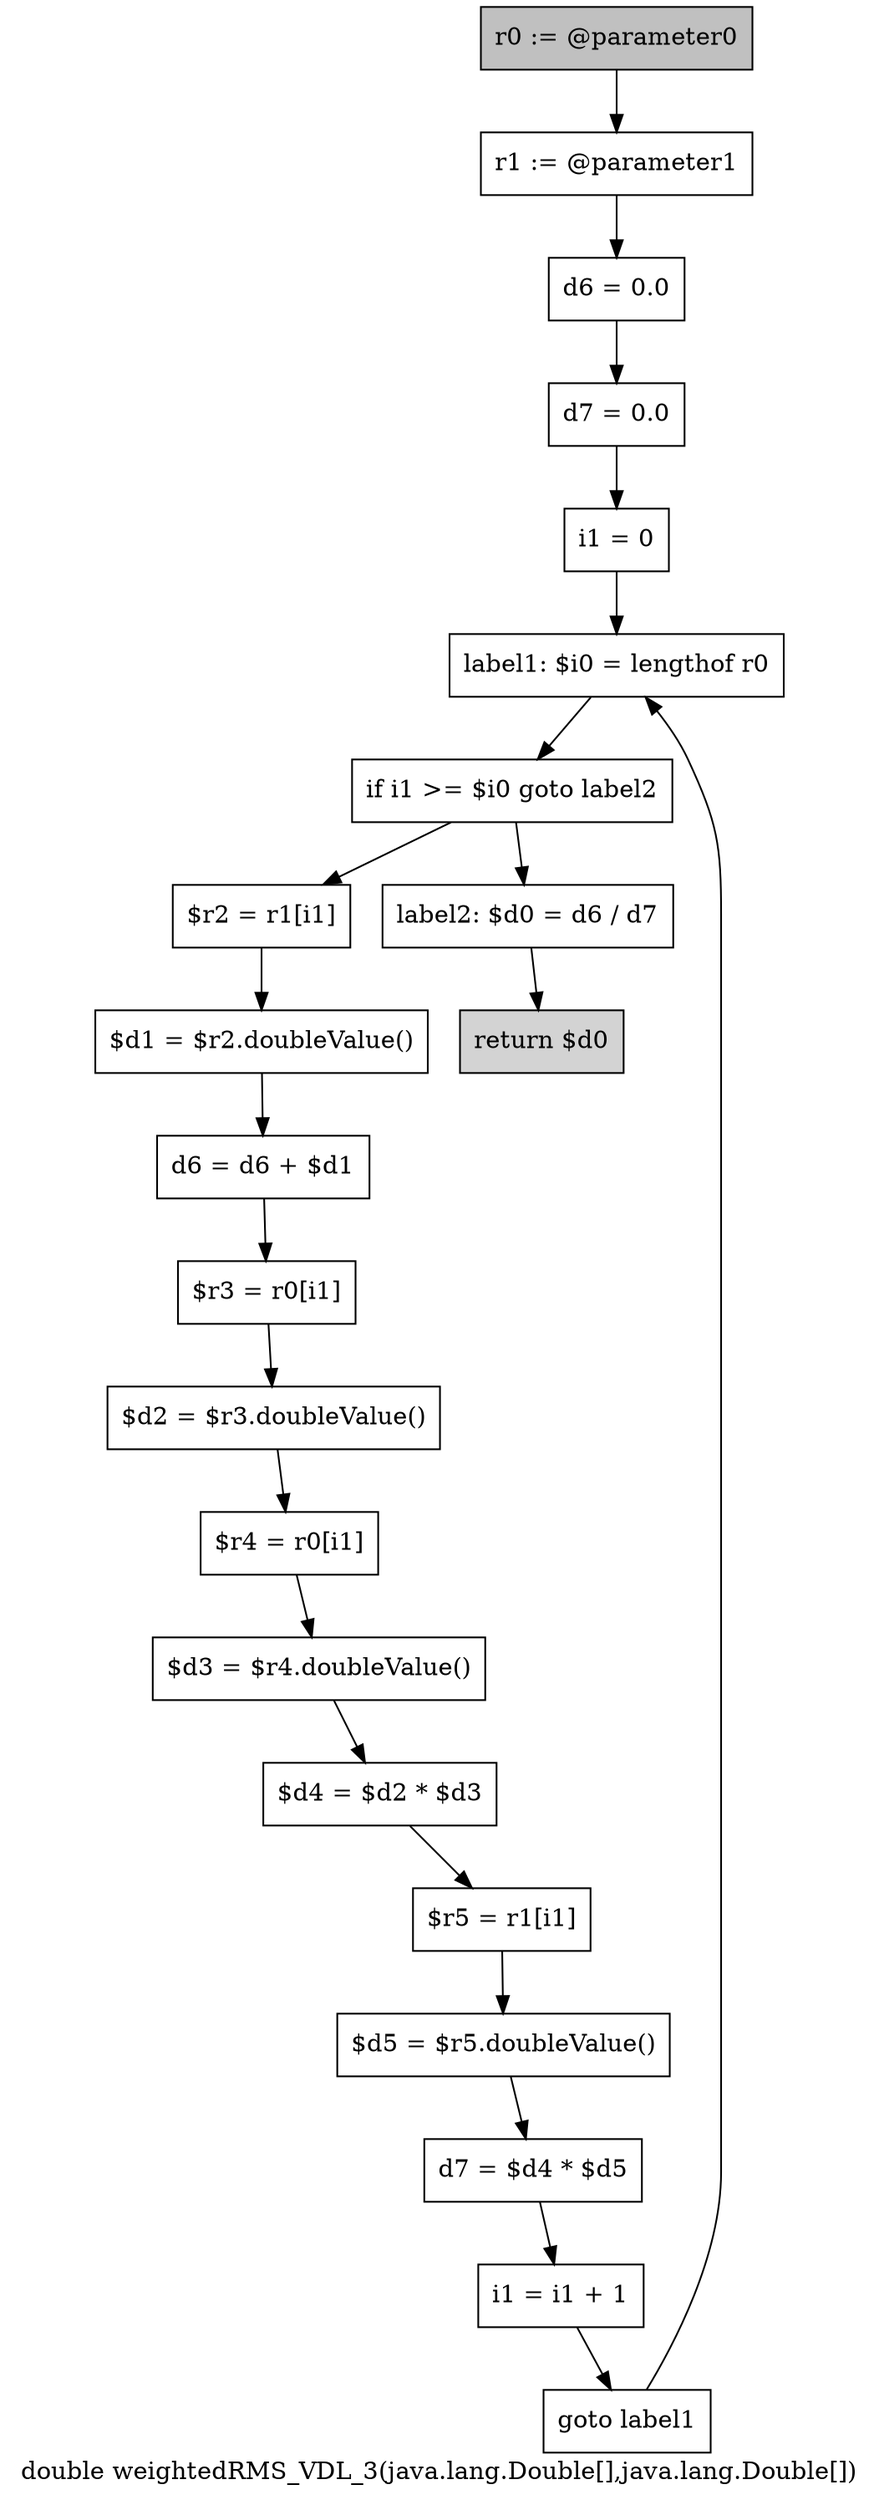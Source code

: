 digraph "double weightedRMS_VDL_3(java.lang.Double[],java.lang.Double[])" {
    label="double weightedRMS_VDL_3(java.lang.Double[],java.lang.Double[])";
    node [shape=box];
    "0" [style=filled,fillcolor=gray,label="r0 := @parameter0",];
    "1" [label="r1 := @parameter1",];
    "0"->"1";
    "2" [label="d6 = 0.0",];
    "1"->"2";
    "3" [label="d7 = 0.0",];
    "2"->"3";
    "4" [label="i1 = 0",];
    "3"->"4";
    "5" [label="label1: $i0 = lengthof r0",];
    "4"->"5";
    "6" [label="if i1 >= $i0 goto label2",];
    "5"->"6";
    "7" [label="$r2 = r1[i1]",];
    "6"->"7";
    "20" [label="label2: $d0 = d6 / d7",];
    "6"->"20";
    "8" [label="$d1 = $r2.doubleValue()",];
    "7"->"8";
    "9" [label="d6 = d6 + $d1",];
    "8"->"9";
    "10" [label="$r3 = r0[i1]",];
    "9"->"10";
    "11" [label="$d2 = $r3.doubleValue()",];
    "10"->"11";
    "12" [label="$r4 = r0[i1]",];
    "11"->"12";
    "13" [label="$d3 = $r4.doubleValue()",];
    "12"->"13";
    "14" [label="$d4 = $d2 * $d3",];
    "13"->"14";
    "15" [label="$r5 = r1[i1]",];
    "14"->"15";
    "16" [label="$d5 = $r5.doubleValue()",];
    "15"->"16";
    "17" [label="d7 = $d4 * $d5",];
    "16"->"17";
    "18" [label="i1 = i1 + 1",];
    "17"->"18";
    "19" [label="goto label1",];
    "18"->"19";
    "19"->"5";
    "21" [style=filled,fillcolor=lightgray,label="return $d0",];
    "20"->"21";
}

